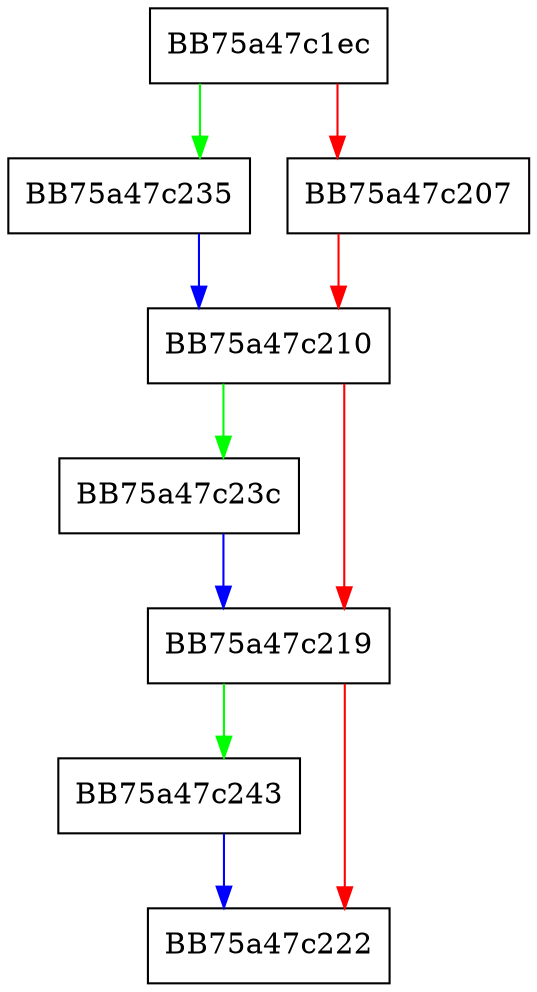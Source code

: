 digraph vdbeSortSubtaskCleanup {
  node [shape="box"];
  graph [splines=ortho];
  BB75a47c1ec -> BB75a47c235 [color="green"];
  BB75a47c1ec -> BB75a47c207 [color="red"];
  BB75a47c207 -> BB75a47c210 [color="red"];
  BB75a47c210 -> BB75a47c23c [color="green"];
  BB75a47c210 -> BB75a47c219 [color="red"];
  BB75a47c219 -> BB75a47c243 [color="green"];
  BB75a47c219 -> BB75a47c222 [color="red"];
  BB75a47c235 -> BB75a47c210 [color="blue"];
  BB75a47c23c -> BB75a47c219 [color="blue"];
  BB75a47c243 -> BB75a47c222 [color="blue"];
}
